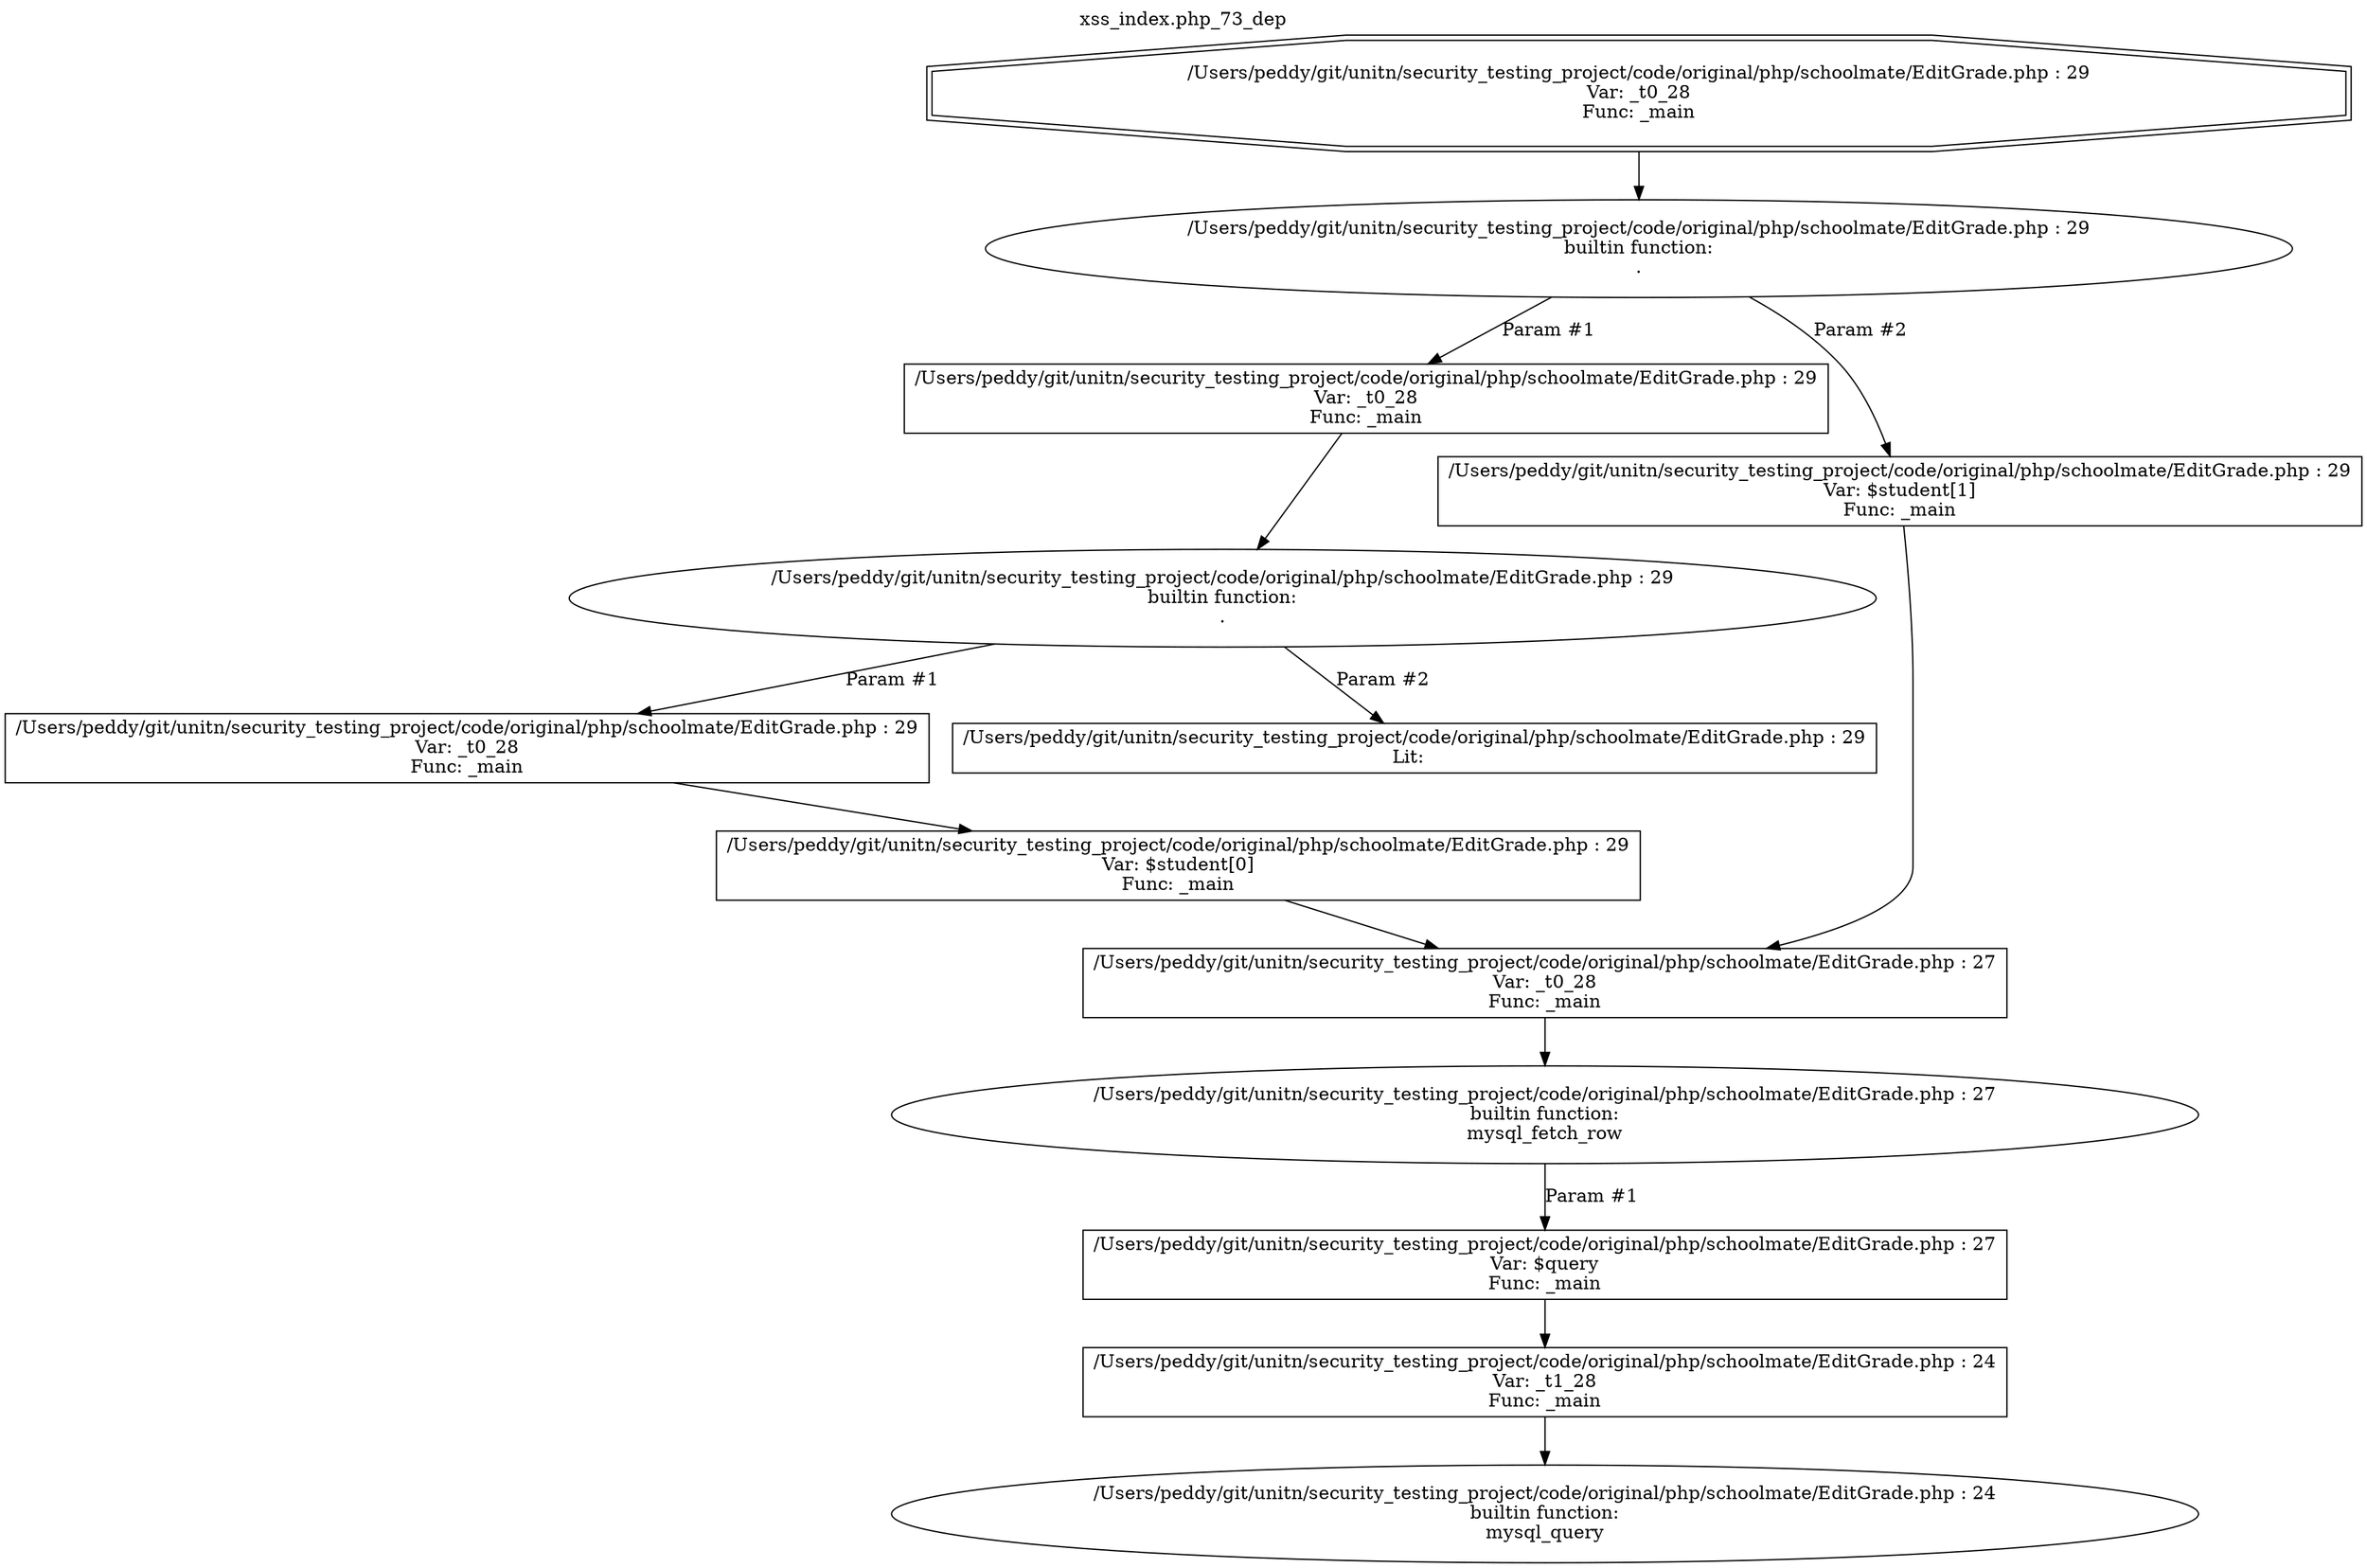 digraph cfg {
  label="xss_index.php_73_dep";
  labelloc=t;
  n1 [shape=doubleoctagon, label="/Users/peddy/git/unitn/security_testing_project/code/original/php/schoolmate/EditGrade.php : 29\nVar: _t0_28\nFunc: _main\n"];
  n2 [shape=ellipse, label="/Users/peddy/git/unitn/security_testing_project/code/original/php/schoolmate/EditGrade.php : 29\nbuiltin function:\n.\n"];
  n3 [shape=box, label="/Users/peddy/git/unitn/security_testing_project/code/original/php/schoolmate/EditGrade.php : 29\nVar: _t0_28\nFunc: _main\n"];
  n4 [shape=ellipse, label="/Users/peddy/git/unitn/security_testing_project/code/original/php/schoolmate/EditGrade.php : 29\nbuiltin function:\n.\n"];
  n5 [shape=box, label="/Users/peddy/git/unitn/security_testing_project/code/original/php/schoolmate/EditGrade.php : 29\nVar: _t0_28\nFunc: _main\n"];
  n6 [shape=box, label="/Users/peddy/git/unitn/security_testing_project/code/original/php/schoolmate/EditGrade.php : 29\nVar: $student[0]\nFunc: _main\n"];
  n7 [shape=box, label="/Users/peddy/git/unitn/security_testing_project/code/original/php/schoolmate/EditGrade.php : 27\nVar: _t0_28\nFunc: _main\n"];
  n8 [shape=ellipse, label="/Users/peddy/git/unitn/security_testing_project/code/original/php/schoolmate/EditGrade.php : 27\nbuiltin function:\nmysql_fetch_row\n"];
  n9 [shape=box, label="/Users/peddy/git/unitn/security_testing_project/code/original/php/schoolmate/EditGrade.php : 27\nVar: $query\nFunc: _main\n"];
  n10 [shape=box, label="/Users/peddy/git/unitn/security_testing_project/code/original/php/schoolmate/EditGrade.php : 24\nVar: _t1_28\nFunc: _main\n"];
  n11 [shape=ellipse, label="/Users/peddy/git/unitn/security_testing_project/code/original/php/schoolmate/EditGrade.php : 24\nbuiltin function:\nmysql_query\n"];
  n12 [shape=box, label="/Users/peddy/git/unitn/security_testing_project/code/original/php/schoolmate/EditGrade.php : 29\nLit:  \n"];
  n13 [shape=box, label="/Users/peddy/git/unitn/security_testing_project/code/original/php/schoolmate/EditGrade.php : 29\nVar: $student[1]\nFunc: _main\n"];
  n1 -> n2;
  n3 -> n4;
  n7 -> n8;
  n10 -> n11;
  n9 -> n10;
  n8 -> n9[label="Param #1"];
  n6 -> n7;
  n5 -> n6;
  n4 -> n5[label="Param #1"];
  n4 -> n12[label="Param #2"];
  n2 -> n3[label="Param #1"];
  n2 -> n13[label="Param #2"];
  n13 -> n7;
}
